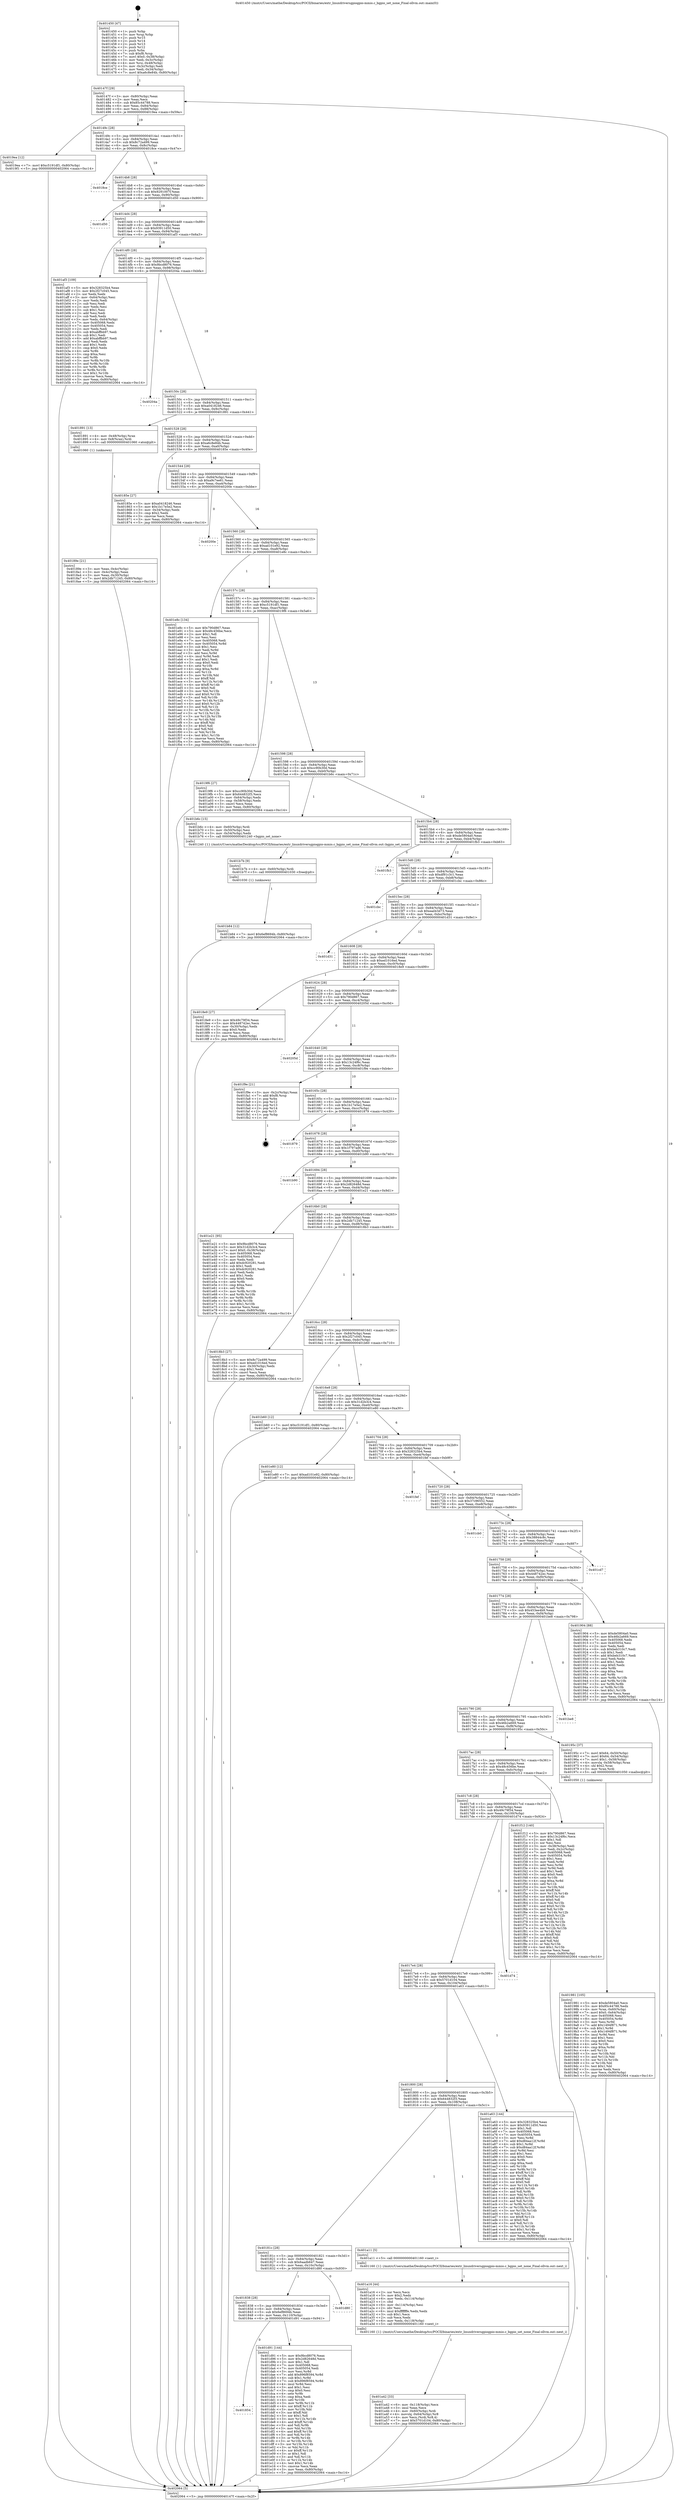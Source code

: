 digraph "0x401450" {
  label = "0x401450 (/mnt/c/Users/mathe/Desktop/tcc/POCII/binaries/extr_linuxdriversgpiogpio-mmio.c_bgpio_set_none_Final-ollvm.out::main(0))"
  labelloc = "t"
  node[shape=record]

  Entry [label="",width=0.3,height=0.3,shape=circle,fillcolor=black,style=filled]
  "0x40147f" [label="{
     0x40147f [29]\l
     | [instrs]\l
     &nbsp;&nbsp;0x40147f \<+3\>: mov -0x80(%rbp),%eax\l
     &nbsp;&nbsp;0x401482 \<+2\>: mov %eax,%ecx\l
     &nbsp;&nbsp;0x401484 \<+6\>: sub $0x85c44788,%ecx\l
     &nbsp;&nbsp;0x40148a \<+6\>: mov %eax,-0x84(%rbp)\l
     &nbsp;&nbsp;0x401490 \<+6\>: mov %ecx,-0x88(%rbp)\l
     &nbsp;&nbsp;0x401496 \<+6\>: je 00000000004019ea \<main+0x59a\>\l
  }"]
  "0x4019ea" [label="{
     0x4019ea [12]\l
     | [instrs]\l
     &nbsp;&nbsp;0x4019ea \<+7\>: movl $0xc5191df1,-0x80(%rbp)\l
     &nbsp;&nbsp;0x4019f1 \<+5\>: jmp 0000000000402064 \<main+0xc14\>\l
  }"]
  "0x40149c" [label="{
     0x40149c [28]\l
     | [instrs]\l
     &nbsp;&nbsp;0x40149c \<+5\>: jmp 00000000004014a1 \<main+0x51\>\l
     &nbsp;&nbsp;0x4014a1 \<+6\>: mov -0x84(%rbp),%eax\l
     &nbsp;&nbsp;0x4014a7 \<+5\>: sub $0x8c72a499,%eax\l
     &nbsp;&nbsp;0x4014ac \<+6\>: mov %eax,-0x8c(%rbp)\l
     &nbsp;&nbsp;0x4014b2 \<+6\>: je 00000000004018ce \<main+0x47e\>\l
  }"]
  Exit [label="",width=0.3,height=0.3,shape=circle,fillcolor=black,style=filled,peripheries=2]
  "0x4018ce" [label="{
     0x4018ce\l
  }", style=dashed]
  "0x4014b8" [label="{
     0x4014b8 [28]\l
     | [instrs]\l
     &nbsp;&nbsp;0x4014b8 \<+5\>: jmp 00000000004014bd \<main+0x6d\>\l
     &nbsp;&nbsp;0x4014bd \<+6\>: mov -0x84(%rbp),%eax\l
     &nbsp;&nbsp;0x4014c3 \<+5\>: sub $0x9291007f,%eax\l
     &nbsp;&nbsp;0x4014c8 \<+6\>: mov %eax,-0x90(%rbp)\l
     &nbsp;&nbsp;0x4014ce \<+6\>: je 0000000000401d50 \<main+0x900\>\l
  }"]
  "0x401854" [label="{
     0x401854\l
  }", style=dashed]
  "0x401d50" [label="{
     0x401d50\l
  }", style=dashed]
  "0x4014d4" [label="{
     0x4014d4 [28]\l
     | [instrs]\l
     &nbsp;&nbsp;0x4014d4 \<+5\>: jmp 00000000004014d9 \<main+0x89\>\l
     &nbsp;&nbsp;0x4014d9 \<+6\>: mov -0x84(%rbp),%eax\l
     &nbsp;&nbsp;0x4014df \<+5\>: sub $0x93911d50,%eax\l
     &nbsp;&nbsp;0x4014e4 \<+6\>: mov %eax,-0x94(%rbp)\l
     &nbsp;&nbsp;0x4014ea \<+6\>: je 0000000000401af3 \<main+0x6a3\>\l
  }"]
  "0x401d91" [label="{
     0x401d91 [144]\l
     | [instrs]\l
     &nbsp;&nbsp;0x401d91 \<+5\>: mov $0x9bcd8076,%eax\l
     &nbsp;&nbsp;0x401d96 \<+5\>: mov $0x2d82648d,%ecx\l
     &nbsp;&nbsp;0x401d9b \<+2\>: mov $0x1,%dl\l
     &nbsp;&nbsp;0x401d9d \<+7\>: mov 0x405068,%esi\l
     &nbsp;&nbsp;0x401da4 \<+7\>: mov 0x405054,%edi\l
     &nbsp;&nbsp;0x401dab \<+3\>: mov %esi,%r8d\l
     &nbsp;&nbsp;0x401dae \<+7\>: add $0x896f8594,%r8d\l
     &nbsp;&nbsp;0x401db5 \<+4\>: sub $0x1,%r8d\l
     &nbsp;&nbsp;0x401db9 \<+7\>: sub $0x896f8594,%r8d\l
     &nbsp;&nbsp;0x401dc0 \<+4\>: imul %r8d,%esi\l
     &nbsp;&nbsp;0x401dc4 \<+3\>: and $0x1,%esi\l
     &nbsp;&nbsp;0x401dc7 \<+3\>: cmp $0x0,%esi\l
     &nbsp;&nbsp;0x401dca \<+4\>: sete %r9b\l
     &nbsp;&nbsp;0x401dce \<+3\>: cmp $0xa,%edi\l
     &nbsp;&nbsp;0x401dd1 \<+4\>: setl %r10b\l
     &nbsp;&nbsp;0x401dd5 \<+3\>: mov %r9b,%r11b\l
     &nbsp;&nbsp;0x401dd8 \<+4\>: xor $0xff,%r11b\l
     &nbsp;&nbsp;0x401ddc \<+3\>: mov %r10b,%bl\l
     &nbsp;&nbsp;0x401ddf \<+3\>: xor $0xff,%bl\l
     &nbsp;&nbsp;0x401de2 \<+3\>: xor $0x1,%dl\l
     &nbsp;&nbsp;0x401de5 \<+3\>: mov %r11b,%r14b\l
     &nbsp;&nbsp;0x401de8 \<+4\>: and $0xff,%r14b\l
     &nbsp;&nbsp;0x401dec \<+3\>: and %dl,%r9b\l
     &nbsp;&nbsp;0x401def \<+3\>: mov %bl,%r15b\l
     &nbsp;&nbsp;0x401df2 \<+4\>: and $0xff,%r15b\l
     &nbsp;&nbsp;0x401df6 \<+3\>: and %dl,%r10b\l
     &nbsp;&nbsp;0x401df9 \<+3\>: or %r9b,%r14b\l
     &nbsp;&nbsp;0x401dfc \<+3\>: or %r10b,%r15b\l
     &nbsp;&nbsp;0x401dff \<+3\>: xor %r15b,%r14b\l
     &nbsp;&nbsp;0x401e02 \<+3\>: or %bl,%r11b\l
     &nbsp;&nbsp;0x401e05 \<+4\>: xor $0xff,%r11b\l
     &nbsp;&nbsp;0x401e09 \<+3\>: or $0x1,%dl\l
     &nbsp;&nbsp;0x401e0c \<+3\>: and %dl,%r11b\l
     &nbsp;&nbsp;0x401e0f \<+3\>: or %r11b,%r14b\l
     &nbsp;&nbsp;0x401e12 \<+4\>: test $0x1,%r14b\l
     &nbsp;&nbsp;0x401e16 \<+3\>: cmovne %ecx,%eax\l
     &nbsp;&nbsp;0x401e19 \<+3\>: mov %eax,-0x80(%rbp)\l
     &nbsp;&nbsp;0x401e1c \<+5\>: jmp 0000000000402064 \<main+0xc14\>\l
  }"]
  "0x401af3" [label="{
     0x401af3 [109]\l
     | [instrs]\l
     &nbsp;&nbsp;0x401af3 \<+5\>: mov $0x328325b4,%eax\l
     &nbsp;&nbsp;0x401af8 \<+5\>: mov $0x2f27c045,%ecx\l
     &nbsp;&nbsp;0x401afd \<+2\>: xor %edx,%edx\l
     &nbsp;&nbsp;0x401aff \<+3\>: mov -0x64(%rbp),%esi\l
     &nbsp;&nbsp;0x401b02 \<+2\>: mov %edx,%edi\l
     &nbsp;&nbsp;0x401b04 \<+2\>: sub %esi,%edi\l
     &nbsp;&nbsp;0x401b06 \<+2\>: mov %edx,%esi\l
     &nbsp;&nbsp;0x401b08 \<+3\>: sub $0x1,%esi\l
     &nbsp;&nbsp;0x401b0b \<+2\>: add %esi,%edi\l
     &nbsp;&nbsp;0x401b0d \<+2\>: sub %edi,%edx\l
     &nbsp;&nbsp;0x401b0f \<+3\>: mov %edx,-0x64(%rbp)\l
     &nbsp;&nbsp;0x401b12 \<+7\>: mov 0x405068,%edx\l
     &nbsp;&nbsp;0x401b19 \<+7\>: mov 0x405054,%esi\l
     &nbsp;&nbsp;0x401b20 \<+2\>: mov %edx,%edi\l
     &nbsp;&nbsp;0x401b22 \<+6\>: sub $0xabffbb97,%edi\l
     &nbsp;&nbsp;0x401b28 \<+3\>: sub $0x1,%edi\l
     &nbsp;&nbsp;0x401b2b \<+6\>: add $0xabffbb97,%edi\l
     &nbsp;&nbsp;0x401b31 \<+3\>: imul %edi,%edx\l
     &nbsp;&nbsp;0x401b34 \<+3\>: and $0x1,%edx\l
     &nbsp;&nbsp;0x401b37 \<+3\>: cmp $0x0,%edx\l
     &nbsp;&nbsp;0x401b3a \<+4\>: sete %r8b\l
     &nbsp;&nbsp;0x401b3e \<+3\>: cmp $0xa,%esi\l
     &nbsp;&nbsp;0x401b41 \<+4\>: setl %r9b\l
     &nbsp;&nbsp;0x401b45 \<+3\>: mov %r8b,%r10b\l
     &nbsp;&nbsp;0x401b48 \<+3\>: and %r9b,%r10b\l
     &nbsp;&nbsp;0x401b4b \<+3\>: xor %r9b,%r8b\l
     &nbsp;&nbsp;0x401b4e \<+3\>: or %r8b,%r10b\l
     &nbsp;&nbsp;0x401b51 \<+4\>: test $0x1,%r10b\l
     &nbsp;&nbsp;0x401b55 \<+3\>: cmovne %ecx,%eax\l
     &nbsp;&nbsp;0x401b58 \<+3\>: mov %eax,-0x80(%rbp)\l
     &nbsp;&nbsp;0x401b5b \<+5\>: jmp 0000000000402064 \<main+0xc14\>\l
  }"]
  "0x4014f0" [label="{
     0x4014f0 [28]\l
     | [instrs]\l
     &nbsp;&nbsp;0x4014f0 \<+5\>: jmp 00000000004014f5 \<main+0xa5\>\l
     &nbsp;&nbsp;0x4014f5 \<+6\>: mov -0x84(%rbp),%eax\l
     &nbsp;&nbsp;0x4014fb \<+5\>: sub $0x9bcd8076,%eax\l
     &nbsp;&nbsp;0x401500 \<+6\>: mov %eax,-0x98(%rbp)\l
     &nbsp;&nbsp;0x401506 \<+6\>: je 000000000040204a \<main+0xbfa\>\l
  }"]
  "0x401838" [label="{
     0x401838 [28]\l
     | [instrs]\l
     &nbsp;&nbsp;0x401838 \<+5\>: jmp 000000000040183d \<main+0x3ed\>\l
     &nbsp;&nbsp;0x40183d \<+6\>: mov -0x84(%rbp),%eax\l
     &nbsp;&nbsp;0x401843 \<+5\>: sub $0x6ef8694b,%eax\l
     &nbsp;&nbsp;0x401848 \<+6\>: mov %eax,-0x110(%rbp)\l
     &nbsp;&nbsp;0x40184e \<+6\>: je 0000000000401d91 \<main+0x941\>\l
  }"]
  "0x40204a" [label="{
     0x40204a\l
  }", style=dashed]
  "0x40150c" [label="{
     0x40150c [28]\l
     | [instrs]\l
     &nbsp;&nbsp;0x40150c \<+5\>: jmp 0000000000401511 \<main+0xc1\>\l
     &nbsp;&nbsp;0x401511 \<+6\>: mov -0x84(%rbp),%eax\l
     &nbsp;&nbsp;0x401517 \<+5\>: sub $0xa0418246,%eax\l
     &nbsp;&nbsp;0x40151c \<+6\>: mov %eax,-0x9c(%rbp)\l
     &nbsp;&nbsp;0x401522 \<+6\>: je 0000000000401891 \<main+0x441\>\l
  }"]
  "0x401d80" [label="{
     0x401d80\l
  }", style=dashed]
  "0x401891" [label="{
     0x401891 [13]\l
     | [instrs]\l
     &nbsp;&nbsp;0x401891 \<+4\>: mov -0x48(%rbp),%rax\l
     &nbsp;&nbsp;0x401895 \<+4\>: mov 0x8(%rax),%rdi\l
     &nbsp;&nbsp;0x401899 \<+5\>: call 0000000000401060 \<atoi@plt\>\l
     | [calls]\l
     &nbsp;&nbsp;0x401060 \{1\} (unknown)\l
  }"]
  "0x401528" [label="{
     0x401528 [28]\l
     | [instrs]\l
     &nbsp;&nbsp;0x401528 \<+5\>: jmp 000000000040152d \<main+0xdd\>\l
     &nbsp;&nbsp;0x40152d \<+6\>: mov -0x84(%rbp),%eax\l
     &nbsp;&nbsp;0x401533 \<+5\>: sub $0xa6c8e84b,%eax\l
     &nbsp;&nbsp;0x401538 \<+6\>: mov %eax,-0xa0(%rbp)\l
     &nbsp;&nbsp;0x40153e \<+6\>: je 000000000040185e \<main+0x40e\>\l
  }"]
  "0x401b84" [label="{
     0x401b84 [12]\l
     | [instrs]\l
     &nbsp;&nbsp;0x401b84 \<+7\>: movl $0x6ef8694b,-0x80(%rbp)\l
     &nbsp;&nbsp;0x401b8b \<+5\>: jmp 0000000000402064 \<main+0xc14\>\l
  }"]
  "0x40185e" [label="{
     0x40185e [27]\l
     | [instrs]\l
     &nbsp;&nbsp;0x40185e \<+5\>: mov $0xa0418246,%eax\l
     &nbsp;&nbsp;0x401863 \<+5\>: mov $0x1b17e5e2,%ecx\l
     &nbsp;&nbsp;0x401868 \<+3\>: mov -0x34(%rbp),%edx\l
     &nbsp;&nbsp;0x40186b \<+3\>: cmp $0x2,%edx\l
     &nbsp;&nbsp;0x40186e \<+3\>: cmovne %ecx,%eax\l
     &nbsp;&nbsp;0x401871 \<+3\>: mov %eax,-0x80(%rbp)\l
     &nbsp;&nbsp;0x401874 \<+5\>: jmp 0000000000402064 \<main+0xc14\>\l
  }"]
  "0x401544" [label="{
     0x401544 [28]\l
     | [instrs]\l
     &nbsp;&nbsp;0x401544 \<+5\>: jmp 0000000000401549 \<main+0xf9\>\l
     &nbsp;&nbsp;0x401549 \<+6\>: mov -0x84(%rbp),%eax\l
     &nbsp;&nbsp;0x40154f \<+5\>: sub $0xa9c7ee61,%eax\l
     &nbsp;&nbsp;0x401554 \<+6\>: mov %eax,-0xa4(%rbp)\l
     &nbsp;&nbsp;0x40155a \<+6\>: je 000000000040200e \<main+0xbbe\>\l
  }"]
  "0x402064" [label="{
     0x402064 [5]\l
     | [instrs]\l
     &nbsp;&nbsp;0x402064 \<+5\>: jmp 000000000040147f \<main+0x2f\>\l
  }"]
  "0x401450" [label="{
     0x401450 [47]\l
     | [instrs]\l
     &nbsp;&nbsp;0x401450 \<+1\>: push %rbp\l
     &nbsp;&nbsp;0x401451 \<+3\>: mov %rsp,%rbp\l
     &nbsp;&nbsp;0x401454 \<+2\>: push %r15\l
     &nbsp;&nbsp;0x401456 \<+2\>: push %r14\l
     &nbsp;&nbsp;0x401458 \<+2\>: push %r13\l
     &nbsp;&nbsp;0x40145a \<+2\>: push %r12\l
     &nbsp;&nbsp;0x40145c \<+1\>: push %rbx\l
     &nbsp;&nbsp;0x40145d \<+7\>: sub $0xf8,%rsp\l
     &nbsp;&nbsp;0x401464 \<+7\>: movl $0x0,-0x38(%rbp)\l
     &nbsp;&nbsp;0x40146b \<+3\>: mov %edi,-0x3c(%rbp)\l
     &nbsp;&nbsp;0x40146e \<+4\>: mov %rsi,-0x48(%rbp)\l
     &nbsp;&nbsp;0x401472 \<+3\>: mov -0x3c(%rbp),%edi\l
     &nbsp;&nbsp;0x401475 \<+3\>: mov %edi,-0x34(%rbp)\l
     &nbsp;&nbsp;0x401478 \<+7\>: movl $0xa6c8e84b,-0x80(%rbp)\l
  }"]
  "0x40189e" [label="{
     0x40189e [21]\l
     | [instrs]\l
     &nbsp;&nbsp;0x40189e \<+3\>: mov %eax,-0x4c(%rbp)\l
     &nbsp;&nbsp;0x4018a1 \<+3\>: mov -0x4c(%rbp),%eax\l
     &nbsp;&nbsp;0x4018a4 \<+3\>: mov %eax,-0x30(%rbp)\l
     &nbsp;&nbsp;0x4018a7 \<+7\>: movl $0x2db71245,-0x80(%rbp)\l
     &nbsp;&nbsp;0x4018ae \<+5\>: jmp 0000000000402064 \<main+0xc14\>\l
  }"]
  "0x401b7b" [label="{
     0x401b7b [9]\l
     | [instrs]\l
     &nbsp;&nbsp;0x401b7b \<+4\>: mov -0x60(%rbp),%rdi\l
     &nbsp;&nbsp;0x401b7f \<+5\>: call 0000000000401030 \<free@plt\>\l
     | [calls]\l
     &nbsp;&nbsp;0x401030 \{1\} (unknown)\l
  }"]
  "0x40200e" [label="{
     0x40200e\l
  }", style=dashed]
  "0x401560" [label="{
     0x401560 [28]\l
     | [instrs]\l
     &nbsp;&nbsp;0x401560 \<+5\>: jmp 0000000000401565 \<main+0x115\>\l
     &nbsp;&nbsp;0x401565 \<+6\>: mov -0x84(%rbp),%eax\l
     &nbsp;&nbsp;0x40156b \<+5\>: sub $0xad101e92,%eax\l
     &nbsp;&nbsp;0x401570 \<+6\>: mov %eax,-0xa8(%rbp)\l
     &nbsp;&nbsp;0x401576 \<+6\>: je 0000000000401e8c \<main+0xa3c\>\l
  }"]
  "0x401a42" [label="{
     0x401a42 [33]\l
     | [instrs]\l
     &nbsp;&nbsp;0x401a42 \<+6\>: mov -0x118(%rbp),%ecx\l
     &nbsp;&nbsp;0x401a48 \<+3\>: imul %eax,%ecx\l
     &nbsp;&nbsp;0x401a4b \<+4\>: mov -0x60(%rbp),%rdi\l
     &nbsp;&nbsp;0x401a4f \<+4\>: movslq -0x64(%rbp),%r8\l
     &nbsp;&nbsp;0x401a53 \<+4\>: mov %ecx,(%rdi,%r8,4)\l
     &nbsp;&nbsp;0x401a57 \<+7\>: movl $0x5701d104,-0x80(%rbp)\l
     &nbsp;&nbsp;0x401a5e \<+5\>: jmp 0000000000402064 \<main+0xc14\>\l
  }"]
  "0x401e8c" [label="{
     0x401e8c [134]\l
     | [instrs]\l
     &nbsp;&nbsp;0x401e8c \<+5\>: mov $0x790d867,%eax\l
     &nbsp;&nbsp;0x401e91 \<+5\>: mov $0x48c456be,%ecx\l
     &nbsp;&nbsp;0x401e96 \<+2\>: mov $0x1,%dl\l
     &nbsp;&nbsp;0x401e98 \<+2\>: xor %esi,%esi\l
     &nbsp;&nbsp;0x401e9a \<+7\>: mov 0x405068,%edi\l
     &nbsp;&nbsp;0x401ea1 \<+8\>: mov 0x405054,%r8d\l
     &nbsp;&nbsp;0x401ea9 \<+3\>: sub $0x1,%esi\l
     &nbsp;&nbsp;0x401eac \<+3\>: mov %edi,%r9d\l
     &nbsp;&nbsp;0x401eaf \<+3\>: add %esi,%r9d\l
     &nbsp;&nbsp;0x401eb2 \<+4\>: imul %r9d,%edi\l
     &nbsp;&nbsp;0x401eb6 \<+3\>: and $0x1,%edi\l
     &nbsp;&nbsp;0x401eb9 \<+3\>: cmp $0x0,%edi\l
     &nbsp;&nbsp;0x401ebc \<+4\>: sete %r10b\l
     &nbsp;&nbsp;0x401ec0 \<+4\>: cmp $0xa,%r8d\l
     &nbsp;&nbsp;0x401ec4 \<+4\>: setl %r11b\l
     &nbsp;&nbsp;0x401ec8 \<+3\>: mov %r10b,%bl\l
     &nbsp;&nbsp;0x401ecb \<+3\>: xor $0xff,%bl\l
     &nbsp;&nbsp;0x401ece \<+3\>: mov %r11b,%r14b\l
     &nbsp;&nbsp;0x401ed1 \<+4\>: xor $0xff,%r14b\l
     &nbsp;&nbsp;0x401ed5 \<+3\>: xor $0x0,%dl\l
     &nbsp;&nbsp;0x401ed8 \<+3\>: mov %bl,%r15b\l
     &nbsp;&nbsp;0x401edb \<+4\>: and $0x0,%r15b\l
     &nbsp;&nbsp;0x401edf \<+3\>: and %dl,%r10b\l
     &nbsp;&nbsp;0x401ee2 \<+3\>: mov %r14b,%r12b\l
     &nbsp;&nbsp;0x401ee5 \<+4\>: and $0x0,%r12b\l
     &nbsp;&nbsp;0x401ee9 \<+3\>: and %dl,%r11b\l
     &nbsp;&nbsp;0x401eec \<+3\>: or %r10b,%r15b\l
     &nbsp;&nbsp;0x401eef \<+3\>: or %r11b,%r12b\l
     &nbsp;&nbsp;0x401ef2 \<+3\>: xor %r12b,%r15b\l
     &nbsp;&nbsp;0x401ef5 \<+3\>: or %r14b,%bl\l
     &nbsp;&nbsp;0x401ef8 \<+3\>: xor $0xff,%bl\l
     &nbsp;&nbsp;0x401efb \<+3\>: or $0x0,%dl\l
     &nbsp;&nbsp;0x401efe \<+2\>: and %dl,%bl\l
     &nbsp;&nbsp;0x401f00 \<+3\>: or %bl,%r15b\l
     &nbsp;&nbsp;0x401f03 \<+4\>: test $0x1,%r15b\l
     &nbsp;&nbsp;0x401f07 \<+3\>: cmovne %ecx,%eax\l
     &nbsp;&nbsp;0x401f0a \<+3\>: mov %eax,-0x80(%rbp)\l
     &nbsp;&nbsp;0x401f0d \<+5\>: jmp 0000000000402064 \<main+0xc14\>\l
  }"]
  "0x40157c" [label="{
     0x40157c [28]\l
     | [instrs]\l
     &nbsp;&nbsp;0x40157c \<+5\>: jmp 0000000000401581 \<main+0x131\>\l
     &nbsp;&nbsp;0x401581 \<+6\>: mov -0x84(%rbp),%eax\l
     &nbsp;&nbsp;0x401587 \<+5\>: sub $0xc5191df1,%eax\l
     &nbsp;&nbsp;0x40158c \<+6\>: mov %eax,-0xac(%rbp)\l
     &nbsp;&nbsp;0x401592 \<+6\>: je 00000000004019f6 \<main+0x5a6\>\l
  }"]
  "0x401a16" [label="{
     0x401a16 [44]\l
     | [instrs]\l
     &nbsp;&nbsp;0x401a16 \<+2\>: xor %ecx,%ecx\l
     &nbsp;&nbsp;0x401a18 \<+5\>: mov $0x2,%edx\l
     &nbsp;&nbsp;0x401a1d \<+6\>: mov %edx,-0x114(%rbp)\l
     &nbsp;&nbsp;0x401a23 \<+1\>: cltd\l
     &nbsp;&nbsp;0x401a24 \<+6\>: mov -0x114(%rbp),%esi\l
     &nbsp;&nbsp;0x401a2a \<+2\>: idiv %esi\l
     &nbsp;&nbsp;0x401a2c \<+6\>: imul $0xfffffffe,%edx,%edx\l
     &nbsp;&nbsp;0x401a32 \<+3\>: sub $0x1,%ecx\l
     &nbsp;&nbsp;0x401a35 \<+2\>: sub %ecx,%edx\l
     &nbsp;&nbsp;0x401a37 \<+6\>: mov %edx,-0x118(%rbp)\l
     &nbsp;&nbsp;0x401a3d \<+5\>: call 0000000000401160 \<next_i\>\l
     | [calls]\l
     &nbsp;&nbsp;0x401160 \{1\} (/mnt/c/Users/mathe/Desktop/tcc/POCII/binaries/extr_linuxdriversgpiogpio-mmio.c_bgpio_set_none_Final-ollvm.out::next_i)\l
  }"]
  "0x4019f6" [label="{
     0x4019f6 [27]\l
     | [instrs]\l
     &nbsp;&nbsp;0x4019f6 \<+5\>: mov $0xcc90b30d,%eax\l
     &nbsp;&nbsp;0x4019fb \<+5\>: mov $0x644832f3,%ecx\l
     &nbsp;&nbsp;0x401a00 \<+3\>: mov -0x64(%rbp),%edx\l
     &nbsp;&nbsp;0x401a03 \<+3\>: cmp -0x58(%rbp),%edx\l
     &nbsp;&nbsp;0x401a06 \<+3\>: cmovl %ecx,%eax\l
     &nbsp;&nbsp;0x401a09 \<+3\>: mov %eax,-0x80(%rbp)\l
     &nbsp;&nbsp;0x401a0c \<+5\>: jmp 0000000000402064 \<main+0xc14\>\l
  }"]
  "0x401598" [label="{
     0x401598 [28]\l
     | [instrs]\l
     &nbsp;&nbsp;0x401598 \<+5\>: jmp 000000000040159d \<main+0x14d\>\l
     &nbsp;&nbsp;0x40159d \<+6\>: mov -0x84(%rbp),%eax\l
     &nbsp;&nbsp;0x4015a3 \<+5\>: sub $0xcc90b30d,%eax\l
     &nbsp;&nbsp;0x4015a8 \<+6\>: mov %eax,-0xb0(%rbp)\l
     &nbsp;&nbsp;0x4015ae \<+6\>: je 0000000000401b6c \<main+0x71c\>\l
  }"]
  "0x40181c" [label="{
     0x40181c [28]\l
     | [instrs]\l
     &nbsp;&nbsp;0x40181c \<+5\>: jmp 0000000000401821 \<main+0x3d1\>\l
     &nbsp;&nbsp;0x401821 \<+6\>: mov -0x84(%rbp),%eax\l
     &nbsp;&nbsp;0x401827 \<+5\>: sub $0x6aadb647,%eax\l
     &nbsp;&nbsp;0x40182c \<+6\>: mov %eax,-0x10c(%rbp)\l
     &nbsp;&nbsp;0x401832 \<+6\>: je 0000000000401d80 \<main+0x930\>\l
  }"]
  "0x401b6c" [label="{
     0x401b6c [15]\l
     | [instrs]\l
     &nbsp;&nbsp;0x401b6c \<+4\>: mov -0x60(%rbp),%rdi\l
     &nbsp;&nbsp;0x401b70 \<+3\>: mov -0x50(%rbp),%esi\l
     &nbsp;&nbsp;0x401b73 \<+3\>: mov -0x54(%rbp),%edx\l
     &nbsp;&nbsp;0x401b76 \<+5\>: call 0000000000401240 \<bgpio_set_none\>\l
     | [calls]\l
     &nbsp;&nbsp;0x401240 \{1\} (/mnt/c/Users/mathe/Desktop/tcc/POCII/binaries/extr_linuxdriversgpiogpio-mmio.c_bgpio_set_none_Final-ollvm.out::bgpio_set_none)\l
  }"]
  "0x4015b4" [label="{
     0x4015b4 [28]\l
     | [instrs]\l
     &nbsp;&nbsp;0x4015b4 \<+5\>: jmp 00000000004015b9 \<main+0x169\>\l
     &nbsp;&nbsp;0x4015b9 \<+6\>: mov -0x84(%rbp),%eax\l
     &nbsp;&nbsp;0x4015bf \<+5\>: sub $0xde5804a0,%eax\l
     &nbsp;&nbsp;0x4015c4 \<+6\>: mov %eax,-0xb4(%rbp)\l
     &nbsp;&nbsp;0x4015ca \<+6\>: je 0000000000401fb3 \<main+0xb63\>\l
  }"]
  "0x401a11" [label="{
     0x401a11 [5]\l
     | [instrs]\l
     &nbsp;&nbsp;0x401a11 \<+5\>: call 0000000000401160 \<next_i\>\l
     | [calls]\l
     &nbsp;&nbsp;0x401160 \{1\} (/mnt/c/Users/mathe/Desktop/tcc/POCII/binaries/extr_linuxdriversgpiogpio-mmio.c_bgpio_set_none_Final-ollvm.out::next_i)\l
  }"]
  "0x401fb3" [label="{
     0x401fb3\l
  }", style=dashed]
  "0x4015d0" [label="{
     0x4015d0 [28]\l
     | [instrs]\l
     &nbsp;&nbsp;0x4015d0 \<+5\>: jmp 00000000004015d5 \<main+0x185\>\l
     &nbsp;&nbsp;0x4015d5 \<+6\>: mov -0x84(%rbp),%eax\l
     &nbsp;&nbsp;0x4015db \<+5\>: sub $0xdf91c3c1,%eax\l
     &nbsp;&nbsp;0x4015e0 \<+6\>: mov %eax,-0xb8(%rbp)\l
     &nbsp;&nbsp;0x4015e6 \<+6\>: je 0000000000401cbc \<main+0x86c\>\l
  }"]
  "0x401800" [label="{
     0x401800 [28]\l
     | [instrs]\l
     &nbsp;&nbsp;0x401800 \<+5\>: jmp 0000000000401805 \<main+0x3b5\>\l
     &nbsp;&nbsp;0x401805 \<+6\>: mov -0x84(%rbp),%eax\l
     &nbsp;&nbsp;0x40180b \<+5\>: sub $0x644832f3,%eax\l
     &nbsp;&nbsp;0x401810 \<+6\>: mov %eax,-0x108(%rbp)\l
     &nbsp;&nbsp;0x401816 \<+6\>: je 0000000000401a11 \<main+0x5c1\>\l
  }"]
  "0x401cbc" [label="{
     0x401cbc\l
  }", style=dashed]
  "0x4015ec" [label="{
     0x4015ec [28]\l
     | [instrs]\l
     &nbsp;&nbsp;0x4015ec \<+5\>: jmp 00000000004015f1 \<main+0x1a1\>\l
     &nbsp;&nbsp;0x4015f1 \<+6\>: mov -0x84(%rbp),%eax\l
     &nbsp;&nbsp;0x4015f7 \<+5\>: sub $0xead43d73,%eax\l
     &nbsp;&nbsp;0x4015fc \<+6\>: mov %eax,-0xbc(%rbp)\l
     &nbsp;&nbsp;0x401602 \<+6\>: je 0000000000401d31 \<main+0x8e1\>\l
  }"]
  "0x401a63" [label="{
     0x401a63 [144]\l
     | [instrs]\l
     &nbsp;&nbsp;0x401a63 \<+5\>: mov $0x328325b4,%eax\l
     &nbsp;&nbsp;0x401a68 \<+5\>: mov $0x93911d50,%ecx\l
     &nbsp;&nbsp;0x401a6d \<+2\>: mov $0x1,%dl\l
     &nbsp;&nbsp;0x401a6f \<+7\>: mov 0x405068,%esi\l
     &nbsp;&nbsp;0x401a76 \<+7\>: mov 0x405054,%edi\l
     &nbsp;&nbsp;0x401a7d \<+3\>: mov %esi,%r8d\l
     &nbsp;&nbsp;0x401a80 \<+7\>: add $0xd84aa12f,%r8d\l
     &nbsp;&nbsp;0x401a87 \<+4\>: sub $0x1,%r8d\l
     &nbsp;&nbsp;0x401a8b \<+7\>: sub $0xd84aa12f,%r8d\l
     &nbsp;&nbsp;0x401a92 \<+4\>: imul %r8d,%esi\l
     &nbsp;&nbsp;0x401a96 \<+3\>: and $0x1,%esi\l
     &nbsp;&nbsp;0x401a99 \<+3\>: cmp $0x0,%esi\l
     &nbsp;&nbsp;0x401a9c \<+4\>: sete %r9b\l
     &nbsp;&nbsp;0x401aa0 \<+3\>: cmp $0xa,%edi\l
     &nbsp;&nbsp;0x401aa3 \<+4\>: setl %r10b\l
     &nbsp;&nbsp;0x401aa7 \<+3\>: mov %r9b,%r11b\l
     &nbsp;&nbsp;0x401aaa \<+4\>: xor $0xff,%r11b\l
     &nbsp;&nbsp;0x401aae \<+3\>: mov %r10b,%bl\l
     &nbsp;&nbsp;0x401ab1 \<+3\>: xor $0xff,%bl\l
     &nbsp;&nbsp;0x401ab4 \<+3\>: xor $0x0,%dl\l
     &nbsp;&nbsp;0x401ab7 \<+3\>: mov %r11b,%r14b\l
     &nbsp;&nbsp;0x401aba \<+4\>: and $0x0,%r14b\l
     &nbsp;&nbsp;0x401abe \<+3\>: and %dl,%r9b\l
     &nbsp;&nbsp;0x401ac1 \<+3\>: mov %bl,%r15b\l
     &nbsp;&nbsp;0x401ac4 \<+4\>: and $0x0,%r15b\l
     &nbsp;&nbsp;0x401ac8 \<+3\>: and %dl,%r10b\l
     &nbsp;&nbsp;0x401acb \<+3\>: or %r9b,%r14b\l
     &nbsp;&nbsp;0x401ace \<+3\>: or %r10b,%r15b\l
     &nbsp;&nbsp;0x401ad1 \<+3\>: xor %r15b,%r14b\l
     &nbsp;&nbsp;0x401ad4 \<+3\>: or %bl,%r11b\l
     &nbsp;&nbsp;0x401ad7 \<+4\>: xor $0xff,%r11b\l
     &nbsp;&nbsp;0x401adb \<+3\>: or $0x0,%dl\l
     &nbsp;&nbsp;0x401ade \<+3\>: and %dl,%r11b\l
     &nbsp;&nbsp;0x401ae1 \<+3\>: or %r11b,%r14b\l
     &nbsp;&nbsp;0x401ae4 \<+4\>: test $0x1,%r14b\l
     &nbsp;&nbsp;0x401ae8 \<+3\>: cmovne %ecx,%eax\l
     &nbsp;&nbsp;0x401aeb \<+3\>: mov %eax,-0x80(%rbp)\l
     &nbsp;&nbsp;0x401aee \<+5\>: jmp 0000000000402064 \<main+0xc14\>\l
  }"]
  "0x401d31" [label="{
     0x401d31\l
  }", style=dashed]
  "0x401608" [label="{
     0x401608 [28]\l
     | [instrs]\l
     &nbsp;&nbsp;0x401608 \<+5\>: jmp 000000000040160d \<main+0x1bd\>\l
     &nbsp;&nbsp;0x40160d \<+6\>: mov -0x84(%rbp),%eax\l
     &nbsp;&nbsp;0x401613 \<+5\>: sub $0xed1016ed,%eax\l
     &nbsp;&nbsp;0x401618 \<+6\>: mov %eax,-0xc0(%rbp)\l
     &nbsp;&nbsp;0x40161e \<+6\>: je 00000000004018e9 \<main+0x499\>\l
  }"]
  "0x4017e4" [label="{
     0x4017e4 [28]\l
     | [instrs]\l
     &nbsp;&nbsp;0x4017e4 \<+5\>: jmp 00000000004017e9 \<main+0x399\>\l
     &nbsp;&nbsp;0x4017e9 \<+6\>: mov -0x84(%rbp),%eax\l
     &nbsp;&nbsp;0x4017ef \<+5\>: sub $0x5701d104,%eax\l
     &nbsp;&nbsp;0x4017f4 \<+6\>: mov %eax,-0x104(%rbp)\l
     &nbsp;&nbsp;0x4017fa \<+6\>: je 0000000000401a63 \<main+0x613\>\l
  }"]
  "0x4018e9" [label="{
     0x4018e9 [27]\l
     | [instrs]\l
     &nbsp;&nbsp;0x4018e9 \<+5\>: mov $0x49c79f34,%eax\l
     &nbsp;&nbsp;0x4018ee \<+5\>: mov $0x448742ec,%ecx\l
     &nbsp;&nbsp;0x4018f3 \<+3\>: mov -0x30(%rbp),%edx\l
     &nbsp;&nbsp;0x4018f6 \<+3\>: cmp $0x0,%edx\l
     &nbsp;&nbsp;0x4018f9 \<+3\>: cmove %ecx,%eax\l
     &nbsp;&nbsp;0x4018fc \<+3\>: mov %eax,-0x80(%rbp)\l
     &nbsp;&nbsp;0x4018ff \<+5\>: jmp 0000000000402064 \<main+0xc14\>\l
  }"]
  "0x401624" [label="{
     0x401624 [28]\l
     | [instrs]\l
     &nbsp;&nbsp;0x401624 \<+5\>: jmp 0000000000401629 \<main+0x1d9\>\l
     &nbsp;&nbsp;0x401629 \<+6\>: mov -0x84(%rbp),%eax\l
     &nbsp;&nbsp;0x40162f \<+5\>: sub $0x790d867,%eax\l
     &nbsp;&nbsp;0x401634 \<+6\>: mov %eax,-0xc4(%rbp)\l
     &nbsp;&nbsp;0x40163a \<+6\>: je 000000000040205d \<main+0xc0d\>\l
  }"]
  "0x401d74" [label="{
     0x401d74\l
  }", style=dashed]
  "0x40205d" [label="{
     0x40205d\l
  }", style=dashed]
  "0x401640" [label="{
     0x401640 [28]\l
     | [instrs]\l
     &nbsp;&nbsp;0x401640 \<+5\>: jmp 0000000000401645 \<main+0x1f5\>\l
     &nbsp;&nbsp;0x401645 \<+6\>: mov -0x84(%rbp),%eax\l
     &nbsp;&nbsp;0x40164b \<+5\>: sub $0x13c24f6c,%eax\l
     &nbsp;&nbsp;0x401650 \<+6\>: mov %eax,-0xc8(%rbp)\l
     &nbsp;&nbsp;0x401656 \<+6\>: je 0000000000401f9e \<main+0xb4e\>\l
  }"]
  "0x4017c8" [label="{
     0x4017c8 [28]\l
     | [instrs]\l
     &nbsp;&nbsp;0x4017c8 \<+5\>: jmp 00000000004017cd \<main+0x37d\>\l
     &nbsp;&nbsp;0x4017cd \<+6\>: mov -0x84(%rbp),%eax\l
     &nbsp;&nbsp;0x4017d3 \<+5\>: sub $0x49c79f34,%eax\l
     &nbsp;&nbsp;0x4017d8 \<+6\>: mov %eax,-0x100(%rbp)\l
     &nbsp;&nbsp;0x4017de \<+6\>: je 0000000000401d74 \<main+0x924\>\l
  }"]
  "0x401f9e" [label="{
     0x401f9e [21]\l
     | [instrs]\l
     &nbsp;&nbsp;0x401f9e \<+3\>: mov -0x2c(%rbp),%eax\l
     &nbsp;&nbsp;0x401fa1 \<+7\>: add $0xf8,%rsp\l
     &nbsp;&nbsp;0x401fa8 \<+1\>: pop %rbx\l
     &nbsp;&nbsp;0x401fa9 \<+2\>: pop %r12\l
     &nbsp;&nbsp;0x401fab \<+2\>: pop %r13\l
     &nbsp;&nbsp;0x401fad \<+2\>: pop %r14\l
     &nbsp;&nbsp;0x401faf \<+2\>: pop %r15\l
     &nbsp;&nbsp;0x401fb1 \<+1\>: pop %rbp\l
     &nbsp;&nbsp;0x401fb2 \<+1\>: ret\l
  }"]
  "0x40165c" [label="{
     0x40165c [28]\l
     | [instrs]\l
     &nbsp;&nbsp;0x40165c \<+5\>: jmp 0000000000401661 \<main+0x211\>\l
     &nbsp;&nbsp;0x401661 \<+6\>: mov -0x84(%rbp),%eax\l
     &nbsp;&nbsp;0x401667 \<+5\>: sub $0x1b17e5e2,%eax\l
     &nbsp;&nbsp;0x40166c \<+6\>: mov %eax,-0xcc(%rbp)\l
     &nbsp;&nbsp;0x401672 \<+6\>: je 0000000000401879 \<main+0x429\>\l
  }"]
  "0x401f12" [label="{
     0x401f12 [140]\l
     | [instrs]\l
     &nbsp;&nbsp;0x401f12 \<+5\>: mov $0x790d867,%eax\l
     &nbsp;&nbsp;0x401f17 \<+5\>: mov $0x13c24f6c,%ecx\l
     &nbsp;&nbsp;0x401f1c \<+2\>: mov $0x1,%dl\l
     &nbsp;&nbsp;0x401f1e \<+2\>: xor %esi,%esi\l
     &nbsp;&nbsp;0x401f20 \<+3\>: mov -0x38(%rbp),%edi\l
     &nbsp;&nbsp;0x401f23 \<+3\>: mov %edi,-0x2c(%rbp)\l
     &nbsp;&nbsp;0x401f26 \<+7\>: mov 0x405068,%edi\l
     &nbsp;&nbsp;0x401f2d \<+8\>: mov 0x405054,%r8d\l
     &nbsp;&nbsp;0x401f35 \<+3\>: sub $0x1,%esi\l
     &nbsp;&nbsp;0x401f38 \<+3\>: mov %edi,%r9d\l
     &nbsp;&nbsp;0x401f3b \<+3\>: add %esi,%r9d\l
     &nbsp;&nbsp;0x401f3e \<+4\>: imul %r9d,%edi\l
     &nbsp;&nbsp;0x401f42 \<+3\>: and $0x1,%edi\l
     &nbsp;&nbsp;0x401f45 \<+3\>: cmp $0x0,%edi\l
     &nbsp;&nbsp;0x401f48 \<+4\>: sete %r10b\l
     &nbsp;&nbsp;0x401f4c \<+4\>: cmp $0xa,%r8d\l
     &nbsp;&nbsp;0x401f50 \<+4\>: setl %r11b\l
     &nbsp;&nbsp;0x401f54 \<+3\>: mov %r10b,%bl\l
     &nbsp;&nbsp;0x401f57 \<+3\>: xor $0xff,%bl\l
     &nbsp;&nbsp;0x401f5a \<+3\>: mov %r11b,%r14b\l
     &nbsp;&nbsp;0x401f5d \<+4\>: xor $0xff,%r14b\l
     &nbsp;&nbsp;0x401f61 \<+3\>: xor $0x0,%dl\l
     &nbsp;&nbsp;0x401f64 \<+3\>: mov %bl,%r15b\l
     &nbsp;&nbsp;0x401f67 \<+4\>: and $0x0,%r15b\l
     &nbsp;&nbsp;0x401f6b \<+3\>: and %dl,%r10b\l
     &nbsp;&nbsp;0x401f6e \<+3\>: mov %r14b,%r12b\l
     &nbsp;&nbsp;0x401f71 \<+4\>: and $0x0,%r12b\l
     &nbsp;&nbsp;0x401f75 \<+3\>: and %dl,%r11b\l
     &nbsp;&nbsp;0x401f78 \<+3\>: or %r10b,%r15b\l
     &nbsp;&nbsp;0x401f7b \<+3\>: or %r11b,%r12b\l
     &nbsp;&nbsp;0x401f7e \<+3\>: xor %r12b,%r15b\l
     &nbsp;&nbsp;0x401f81 \<+3\>: or %r14b,%bl\l
     &nbsp;&nbsp;0x401f84 \<+3\>: xor $0xff,%bl\l
     &nbsp;&nbsp;0x401f87 \<+3\>: or $0x0,%dl\l
     &nbsp;&nbsp;0x401f8a \<+2\>: and %dl,%bl\l
     &nbsp;&nbsp;0x401f8c \<+3\>: or %bl,%r15b\l
     &nbsp;&nbsp;0x401f8f \<+4\>: test $0x1,%r15b\l
     &nbsp;&nbsp;0x401f93 \<+3\>: cmovne %ecx,%eax\l
     &nbsp;&nbsp;0x401f96 \<+3\>: mov %eax,-0x80(%rbp)\l
     &nbsp;&nbsp;0x401f99 \<+5\>: jmp 0000000000402064 \<main+0xc14\>\l
  }"]
  "0x401879" [label="{
     0x401879\l
  }", style=dashed]
  "0x401678" [label="{
     0x401678 [28]\l
     | [instrs]\l
     &nbsp;&nbsp;0x401678 \<+5\>: jmp 000000000040167d \<main+0x22d\>\l
     &nbsp;&nbsp;0x40167d \<+6\>: mov -0x84(%rbp),%eax\l
     &nbsp;&nbsp;0x401683 \<+5\>: sub $0x1f797ad6,%eax\l
     &nbsp;&nbsp;0x401688 \<+6\>: mov %eax,-0xd0(%rbp)\l
     &nbsp;&nbsp;0x40168e \<+6\>: je 0000000000401b90 \<main+0x740\>\l
  }"]
  "0x401981" [label="{
     0x401981 [105]\l
     | [instrs]\l
     &nbsp;&nbsp;0x401981 \<+5\>: mov $0xde5804a0,%ecx\l
     &nbsp;&nbsp;0x401986 \<+5\>: mov $0x85c44788,%edx\l
     &nbsp;&nbsp;0x40198b \<+4\>: mov %rax,-0x60(%rbp)\l
     &nbsp;&nbsp;0x40198f \<+7\>: movl $0x0,-0x64(%rbp)\l
     &nbsp;&nbsp;0x401996 \<+7\>: mov 0x405068,%esi\l
     &nbsp;&nbsp;0x40199d \<+8\>: mov 0x405054,%r8d\l
     &nbsp;&nbsp;0x4019a5 \<+3\>: mov %esi,%r9d\l
     &nbsp;&nbsp;0x4019a8 \<+7\>: add $0x1494f871,%r9d\l
     &nbsp;&nbsp;0x4019af \<+4\>: sub $0x1,%r9d\l
     &nbsp;&nbsp;0x4019b3 \<+7\>: sub $0x1494f871,%r9d\l
     &nbsp;&nbsp;0x4019ba \<+4\>: imul %r9d,%esi\l
     &nbsp;&nbsp;0x4019be \<+3\>: and $0x1,%esi\l
     &nbsp;&nbsp;0x4019c1 \<+3\>: cmp $0x0,%esi\l
     &nbsp;&nbsp;0x4019c4 \<+4\>: sete %r10b\l
     &nbsp;&nbsp;0x4019c8 \<+4\>: cmp $0xa,%r8d\l
     &nbsp;&nbsp;0x4019cc \<+4\>: setl %r11b\l
     &nbsp;&nbsp;0x4019d0 \<+3\>: mov %r10b,%bl\l
     &nbsp;&nbsp;0x4019d3 \<+3\>: and %r11b,%bl\l
     &nbsp;&nbsp;0x4019d6 \<+3\>: xor %r11b,%r10b\l
     &nbsp;&nbsp;0x4019d9 \<+3\>: or %r10b,%bl\l
     &nbsp;&nbsp;0x4019dc \<+3\>: test $0x1,%bl\l
     &nbsp;&nbsp;0x4019df \<+3\>: cmovne %edx,%ecx\l
     &nbsp;&nbsp;0x4019e2 \<+3\>: mov %ecx,-0x80(%rbp)\l
     &nbsp;&nbsp;0x4019e5 \<+5\>: jmp 0000000000402064 \<main+0xc14\>\l
  }"]
  "0x401b90" [label="{
     0x401b90\l
  }", style=dashed]
  "0x401694" [label="{
     0x401694 [28]\l
     | [instrs]\l
     &nbsp;&nbsp;0x401694 \<+5\>: jmp 0000000000401699 \<main+0x249\>\l
     &nbsp;&nbsp;0x401699 \<+6\>: mov -0x84(%rbp),%eax\l
     &nbsp;&nbsp;0x40169f \<+5\>: sub $0x2d82648d,%eax\l
     &nbsp;&nbsp;0x4016a4 \<+6\>: mov %eax,-0xd4(%rbp)\l
     &nbsp;&nbsp;0x4016aa \<+6\>: je 0000000000401e21 \<main+0x9d1\>\l
  }"]
  "0x4017ac" [label="{
     0x4017ac [28]\l
     | [instrs]\l
     &nbsp;&nbsp;0x4017ac \<+5\>: jmp 00000000004017b1 \<main+0x361\>\l
     &nbsp;&nbsp;0x4017b1 \<+6\>: mov -0x84(%rbp),%eax\l
     &nbsp;&nbsp;0x4017b7 \<+5\>: sub $0x48c456be,%eax\l
     &nbsp;&nbsp;0x4017bc \<+6\>: mov %eax,-0xfc(%rbp)\l
     &nbsp;&nbsp;0x4017c2 \<+6\>: je 0000000000401f12 \<main+0xac2\>\l
  }"]
  "0x401e21" [label="{
     0x401e21 [95]\l
     | [instrs]\l
     &nbsp;&nbsp;0x401e21 \<+5\>: mov $0x9bcd8076,%eax\l
     &nbsp;&nbsp;0x401e26 \<+5\>: mov $0x31d2b3c4,%ecx\l
     &nbsp;&nbsp;0x401e2b \<+7\>: movl $0x0,-0x38(%rbp)\l
     &nbsp;&nbsp;0x401e32 \<+7\>: mov 0x405068,%edx\l
     &nbsp;&nbsp;0x401e39 \<+7\>: mov 0x405054,%esi\l
     &nbsp;&nbsp;0x401e40 \<+2\>: mov %edx,%edi\l
     &nbsp;&nbsp;0x401e42 \<+6\>: add $0xdc920281,%edi\l
     &nbsp;&nbsp;0x401e48 \<+3\>: sub $0x1,%edi\l
     &nbsp;&nbsp;0x401e4b \<+6\>: sub $0xdc920281,%edi\l
     &nbsp;&nbsp;0x401e51 \<+3\>: imul %edi,%edx\l
     &nbsp;&nbsp;0x401e54 \<+3\>: and $0x1,%edx\l
     &nbsp;&nbsp;0x401e57 \<+3\>: cmp $0x0,%edx\l
     &nbsp;&nbsp;0x401e5a \<+4\>: sete %r8b\l
     &nbsp;&nbsp;0x401e5e \<+3\>: cmp $0xa,%esi\l
     &nbsp;&nbsp;0x401e61 \<+4\>: setl %r9b\l
     &nbsp;&nbsp;0x401e65 \<+3\>: mov %r8b,%r10b\l
     &nbsp;&nbsp;0x401e68 \<+3\>: and %r9b,%r10b\l
     &nbsp;&nbsp;0x401e6b \<+3\>: xor %r9b,%r8b\l
     &nbsp;&nbsp;0x401e6e \<+3\>: or %r8b,%r10b\l
     &nbsp;&nbsp;0x401e71 \<+4\>: test $0x1,%r10b\l
     &nbsp;&nbsp;0x401e75 \<+3\>: cmovne %ecx,%eax\l
     &nbsp;&nbsp;0x401e78 \<+3\>: mov %eax,-0x80(%rbp)\l
     &nbsp;&nbsp;0x401e7b \<+5\>: jmp 0000000000402064 \<main+0xc14\>\l
  }"]
  "0x4016b0" [label="{
     0x4016b0 [28]\l
     | [instrs]\l
     &nbsp;&nbsp;0x4016b0 \<+5\>: jmp 00000000004016b5 \<main+0x265\>\l
     &nbsp;&nbsp;0x4016b5 \<+6\>: mov -0x84(%rbp),%eax\l
     &nbsp;&nbsp;0x4016bb \<+5\>: sub $0x2db71245,%eax\l
     &nbsp;&nbsp;0x4016c0 \<+6\>: mov %eax,-0xd8(%rbp)\l
     &nbsp;&nbsp;0x4016c6 \<+6\>: je 00000000004018b3 \<main+0x463\>\l
  }"]
  "0x40195c" [label="{
     0x40195c [37]\l
     | [instrs]\l
     &nbsp;&nbsp;0x40195c \<+7\>: movl $0x64,-0x50(%rbp)\l
     &nbsp;&nbsp;0x401963 \<+7\>: movl $0x64,-0x54(%rbp)\l
     &nbsp;&nbsp;0x40196a \<+7\>: movl $0x1,-0x58(%rbp)\l
     &nbsp;&nbsp;0x401971 \<+4\>: movslq -0x58(%rbp),%rax\l
     &nbsp;&nbsp;0x401975 \<+4\>: shl $0x2,%rax\l
     &nbsp;&nbsp;0x401979 \<+3\>: mov %rax,%rdi\l
     &nbsp;&nbsp;0x40197c \<+5\>: call 0000000000401050 \<malloc@plt\>\l
     | [calls]\l
     &nbsp;&nbsp;0x401050 \{1\} (unknown)\l
  }"]
  "0x4018b3" [label="{
     0x4018b3 [27]\l
     | [instrs]\l
     &nbsp;&nbsp;0x4018b3 \<+5\>: mov $0x8c72a499,%eax\l
     &nbsp;&nbsp;0x4018b8 \<+5\>: mov $0xed1016ed,%ecx\l
     &nbsp;&nbsp;0x4018bd \<+3\>: mov -0x30(%rbp),%edx\l
     &nbsp;&nbsp;0x4018c0 \<+3\>: cmp $0x1,%edx\l
     &nbsp;&nbsp;0x4018c3 \<+3\>: cmovl %ecx,%eax\l
     &nbsp;&nbsp;0x4018c6 \<+3\>: mov %eax,-0x80(%rbp)\l
     &nbsp;&nbsp;0x4018c9 \<+5\>: jmp 0000000000402064 \<main+0xc14\>\l
  }"]
  "0x4016cc" [label="{
     0x4016cc [28]\l
     | [instrs]\l
     &nbsp;&nbsp;0x4016cc \<+5\>: jmp 00000000004016d1 \<main+0x281\>\l
     &nbsp;&nbsp;0x4016d1 \<+6\>: mov -0x84(%rbp),%eax\l
     &nbsp;&nbsp;0x4016d7 \<+5\>: sub $0x2f27c045,%eax\l
     &nbsp;&nbsp;0x4016dc \<+6\>: mov %eax,-0xdc(%rbp)\l
     &nbsp;&nbsp;0x4016e2 \<+6\>: je 0000000000401b60 \<main+0x710\>\l
  }"]
  "0x401790" [label="{
     0x401790 [28]\l
     | [instrs]\l
     &nbsp;&nbsp;0x401790 \<+5\>: jmp 0000000000401795 \<main+0x345\>\l
     &nbsp;&nbsp;0x401795 \<+6\>: mov -0x84(%rbp),%eax\l
     &nbsp;&nbsp;0x40179b \<+5\>: sub $0x46b2a669,%eax\l
     &nbsp;&nbsp;0x4017a0 \<+6\>: mov %eax,-0xf8(%rbp)\l
     &nbsp;&nbsp;0x4017a6 \<+6\>: je 000000000040195c \<main+0x50c\>\l
  }"]
  "0x401b60" [label="{
     0x401b60 [12]\l
     | [instrs]\l
     &nbsp;&nbsp;0x401b60 \<+7\>: movl $0xc5191df1,-0x80(%rbp)\l
     &nbsp;&nbsp;0x401b67 \<+5\>: jmp 0000000000402064 \<main+0xc14\>\l
  }"]
  "0x4016e8" [label="{
     0x4016e8 [28]\l
     | [instrs]\l
     &nbsp;&nbsp;0x4016e8 \<+5\>: jmp 00000000004016ed \<main+0x29d\>\l
     &nbsp;&nbsp;0x4016ed \<+6\>: mov -0x84(%rbp),%eax\l
     &nbsp;&nbsp;0x4016f3 \<+5\>: sub $0x31d2b3c4,%eax\l
     &nbsp;&nbsp;0x4016f8 \<+6\>: mov %eax,-0xe0(%rbp)\l
     &nbsp;&nbsp;0x4016fe \<+6\>: je 0000000000401e80 \<main+0xa30\>\l
  }"]
  "0x401be8" [label="{
     0x401be8\l
  }", style=dashed]
  "0x401e80" [label="{
     0x401e80 [12]\l
     | [instrs]\l
     &nbsp;&nbsp;0x401e80 \<+7\>: movl $0xad101e92,-0x80(%rbp)\l
     &nbsp;&nbsp;0x401e87 \<+5\>: jmp 0000000000402064 \<main+0xc14\>\l
  }"]
  "0x401704" [label="{
     0x401704 [28]\l
     | [instrs]\l
     &nbsp;&nbsp;0x401704 \<+5\>: jmp 0000000000401709 \<main+0x2b9\>\l
     &nbsp;&nbsp;0x401709 \<+6\>: mov -0x84(%rbp),%eax\l
     &nbsp;&nbsp;0x40170f \<+5\>: sub $0x328325b4,%eax\l
     &nbsp;&nbsp;0x401714 \<+6\>: mov %eax,-0xe4(%rbp)\l
     &nbsp;&nbsp;0x40171a \<+6\>: je 0000000000401fef \<main+0xb9f\>\l
  }"]
  "0x401774" [label="{
     0x401774 [28]\l
     | [instrs]\l
     &nbsp;&nbsp;0x401774 \<+5\>: jmp 0000000000401779 \<main+0x329\>\l
     &nbsp;&nbsp;0x401779 \<+6\>: mov -0x84(%rbp),%eax\l
     &nbsp;&nbsp;0x40177f \<+5\>: sub $0x453ee4b9,%eax\l
     &nbsp;&nbsp;0x401784 \<+6\>: mov %eax,-0xf4(%rbp)\l
     &nbsp;&nbsp;0x40178a \<+6\>: je 0000000000401be8 \<main+0x798\>\l
  }"]
  "0x401fef" [label="{
     0x401fef\l
  }", style=dashed]
  "0x401720" [label="{
     0x401720 [28]\l
     | [instrs]\l
     &nbsp;&nbsp;0x401720 \<+5\>: jmp 0000000000401725 \<main+0x2d5\>\l
     &nbsp;&nbsp;0x401725 \<+6\>: mov -0x84(%rbp),%eax\l
     &nbsp;&nbsp;0x40172b \<+5\>: sub $0x37c96552,%eax\l
     &nbsp;&nbsp;0x401730 \<+6\>: mov %eax,-0xe8(%rbp)\l
     &nbsp;&nbsp;0x401736 \<+6\>: je 0000000000401cb0 \<main+0x860\>\l
  }"]
  "0x401904" [label="{
     0x401904 [88]\l
     | [instrs]\l
     &nbsp;&nbsp;0x401904 \<+5\>: mov $0xde5804a0,%eax\l
     &nbsp;&nbsp;0x401909 \<+5\>: mov $0x46b2a669,%ecx\l
     &nbsp;&nbsp;0x40190e \<+7\>: mov 0x405068,%edx\l
     &nbsp;&nbsp;0x401915 \<+7\>: mov 0x405054,%esi\l
     &nbsp;&nbsp;0x40191c \<+2\>: mov %edx,%edi\l
     &nbsp;&nbsp;0x40191e \<+6\>: sub $0xbeb310c7,%edi\l
     &nbsp;&nbsp;0x401924 \<+3\>: sub $0x1,%edi\l
     &nbsp;&nbsp;0x401927 \<+6\>: add $0xbeb310c7,%edi\l
     &nbsp;&nbsp;0x40192d \<+3\>: imul %edi,%edx\l
     &nbsp;&nbsp;0x401930 \<+3\>: and $0x1,%edx\l
     &nbsp;&nbsp;0x401933 \<+3\>: cmp $0x0,%edx\l
     &nbsp;&nbsp;0x401936 \<+4\>: sete %r8b\l
     &nbsp;&nbsp;0x40193a \<+3\>: cmp $0xa,%esi\l
     &nbsp;&nbsp;0x40193d \<+4\>: setl %r9b\l
     &nbsp;&nbsp;0x401941 \<+3\>: mov %r8b,%r10b\l
     &nbsp;&nbsp;0x401944 \<+3\>: and %r9b,%r10b\l
     &nbsp;&nbsp;0x401947 \<+3\>: xor %r9b,%r8b\l
     &nbsp;&nbsp;0x40194a \<+3\>: or %r8b,%r10b\l
     &nbsp;&nbsp;0x40194d \<+4\>: test $0x1,%r10b\l
     &nbsp;&nbsp;0x401951 \<+3\>: cmovne %ecx,%eax\l
     &nbsp;&nbsp;0x401954 \<+3\>: mov %eax,-0x80(%rbp)\l
     &nbsp;&nbsp;0x401957 \<+5\>: jmp 0000000000402064 \<main+0xc14\>\l
  }"]
  "0x401cb0" [label="{
     0x401cb0\l
  }", style=dashed]
  "0x40173c" [label="{
     0x40173c [28]\l
     | [instrs]\l
     &nbsp;&nbsp;0x40173c \<+5\>: jmp 0000000000401741 \<main+0x2f1\>\l
     &nbsp;&nbsp;0x401741 \<+6\>: mov -0x84(%rbp),%eax\l
     &nbsp;&nbsp;0x401747 \<+5\>: sub $0x38844c8c,%eax\l
     &nbsp;&nbsp;0x40174c \<+6\>: mov %eax,-0xec(%rbp)\l
     &nbsp;&nbsp;0x401752 \<+6\>: je 0000000000401cd7 \<main+0x887\>\l
  }"]
  "0x401758" [label="{
     0x401758 [28]\l
     | [instrs]\l
     &nbsp;&nbsp;0x401758 \<+5\>: jmp 000000000040175d \<main+0x30d\>\l
     &nbsp;&nbsp;0x40175d \<+6\>: mov -0x84(%rbp),%eax\l
     &nbsp;&nbsp;0x401763 \<+5\>: sub $0x448742ec,%eax\l
     &nbsp;&nbsp;0x401768 \<+6\>: mov %eax,-0xf0(%rbp)\l
     &nbsp;&nbsp;0x40176e \<+6\>: je 0000000000401904 \<main+0x4b4\>\l
  }"]
  "0x401cd7" [label="{
     0x401cd7\l
  }", style=dashed]
  Entry -> "0x401450" [label=" 1"]
  "0x40147f" -> "0x4019ea" [label=" 1"]
  "0x40147f" -> "0x40149c" [label=" 19"]
  "0x401f9e" -> Exit [label=" 1"]
  "0x40149c" -> "0x4018ce" [label=" 0"]
  "0x40149c" -> "0x4014b8" [label=" 19"]
  "0x401f12" -> "0x402064" [label=" 1"]
  "0x4014b8" -> "0x401d50" [label=" 0"]
  "0x4014b8" -> "0x4014d4" [label=" 19"]
  "0x401e8c" -> "0x402064" [label=" 1"]
  "0x4014d4" -> "0x401af3" [label=" 1"]
  "0x4014d4" -> "0x4014f0" [label=" 18"]
  "0x401e80" -> "0x402064" [label=" 1"]
  "0x4014f0" -> "0x40204a" [label=" 0"]
  "0x4014f0" -> "0x40150c" [label=" 18"]
  "0x401d91" -> "0x402064" [label=" 1"]
  "0x40150c" -> "0x401891" [label=" 1"]
  "0x40150c" -> "0x401528" [label=" 17"]
  "0x401838" -> "0x401854" [label=" 0"]
  "0x401528" -> "0x40185e" [label=" 1"]
  "0x401528" -> "0x401544" [label=" 16"]
  "0x40185e" -> "0x402064" [label=" 1"]
  "0x401450" -> "0x40147f" [label=" 1"]
  "0x402064" -> "0x40147f" [label=" 19"]
  "0x401891" -> "0x40189e" [label=" 1"]
  "0x40189e" -> "0x402064" [label=" 1"]
  "0x401e21" -> "0x402064" [label=" 1"]
  "0x401544" -> "0x40200e" [label=" 0"]
  "0x401544" -> "0x401560" [label=" 16"]
  "0x40181c" -> "0x401838" [label=" 1"]
  "0x401560" -> "0x401e8c" [label=" 1"]
  "0x401560" -> "0x40157c" [label=" 15"]
  "0x40181c" -> "0x401d80" [label=" 0"]
  "0x40157c" -> "0x4019f6" [label=" 2"]
  "0x40157c" -> "0x401598" [label=" 13"]
  "0x401838" -> "0x401d91" [label=" 1"]
  "0x401598" -> "0x401b6c" [label=" 1"]
  "0x401598" -> "0x4015b4" [label=" 12"]
  "0x401b84" -> "0x402064" [label=" 1"]
  "0x4015b4" -> "0x401fb3" [label=" 0"]
  "0x4015b4" -> "0x4015d0" [label=" 12"]
  "0x401b7b" -> "0x401b84" [label=" 1"]
  "0x4015d0" -> "0x401cbc" [label=" 0"]
  "0x4015d0" -> "0x4015ec" [label=" 12"]
  "0x401b60" -> "0x402064" [label=" 1"]
  "0x4015ec" -> "0x401d31" [label=" 0"]
  "0x4015ec" -> "0x401608" [label=" 12"]
  "0x401af3" -> "0x402064" [label=" 1"]
  "0x401608" -> "0x4018e9" [label=" 1"]
  "0x401608" -> "0x401624" [label=" 11"]
  "0x401a42" -> "0x402064" [label=" 1"]
  "0x401624" -> "0x40205d" [label=" 0"]
  "0x401624" -> "0x401640" [label=" 11"]
  "0x401a16" -> "0x401a42" [label=" 1"]
  "0x401640" -> "0x401f9e" [label=" 1"]
  "0x401640" -> "0x40165c" [label=" 10"]
  "0x401800" -> "0x40181c" [label=" 1"]
  "0x40165c" -> "0x401879" [label=" 0"]
  "0x40165c" -> "0x401678" [label=" 10"]
  "0x401800" -> "0x401a11" [label=" 1"]
  "0x401678" -> "0x401b90" [label=" 0"]
  "0x401678" -> "0x401694" [label=" 10"]
  "0x4017e4" -> "0x401800" [label=" 2"]
  "0x401694" -> "0x401e21" [label=" 1"]
  "0x401694" -> "0x4016b0" [label=" 9"]
  "0x4017e4" -> "0x401a63" [label=" 1"]
  "0x4016b0" -> "0x4018b3" [label=" 1"]
  "0x4016b0" -> "0x4016cc" [label=" 8"]
  "0x4018b3" -> "0x402064" [label=" 1"]
  "0x4018e9" -> "0x402064" [label=" 1"]
  "0x401a63" -> "0x402064" [label=" 1"]
  "0x4016cc" -> "0x401b60" [label=" 1"]
  "0x4016cc" -> "0x4016e8" [label=" 7"]
  "0x4017c8" -> "0x401d74" [label=" 0"]
  "0x4016e8" -> "0x401e80" [label=" 1"]
  "0x4016e8" -> "0x401704" [label=" 6"]
  "0x401a11" -> "0x401a16" [label=" 1"]
  "0x401704" -> "0x401fef" [label=" 0"]
  "0x401704" -> "0x401720" [label=" 6"]
  "0x4017ac" -> "0x401f12" [label=" 1"]
  "0x401720" -> "0x401cb0" [label=" 0"]
  "0x401720" -> "0x40173c" [label=" 6"]
  "0x401b6c" -> "0x401b7b" [label=" 1"]
  "0x40173c" -> "0x401cd7" [label=" 0"]
  "0x40173c" -> "0x401758" [label=" 6"]
  "0x4019f6" -> "0x402064" [label=" 2"]
  "0x401758" -> "0x401904" [label=" 1"]
  "0x401758" -> "0x401774" [label=" 5"]
  "0x401904" -> "0x402064" [label=" 1"]
  "0x4017ac" -> "0x4017c8" [label=" 3"]
  "0x401774" -> "0x401be8" [label=" 0"]
  "0x401774" -> "0x401790" [label=" 5"]
  "0x4017c8" -> "0x4017e4" [label=" 3"]
  "0x401790" -> "0x40195c" [label=" 1"]
  "0x401790" -> "0x4017ac" [label=" 4"]
  "0x40195c" -> "0x401981" [label=" 1"]
  "0x401981" -> "0x402064" [label=" 1"]
  "0x4019ea" -> "0x402064" [label=" 1"]
}
